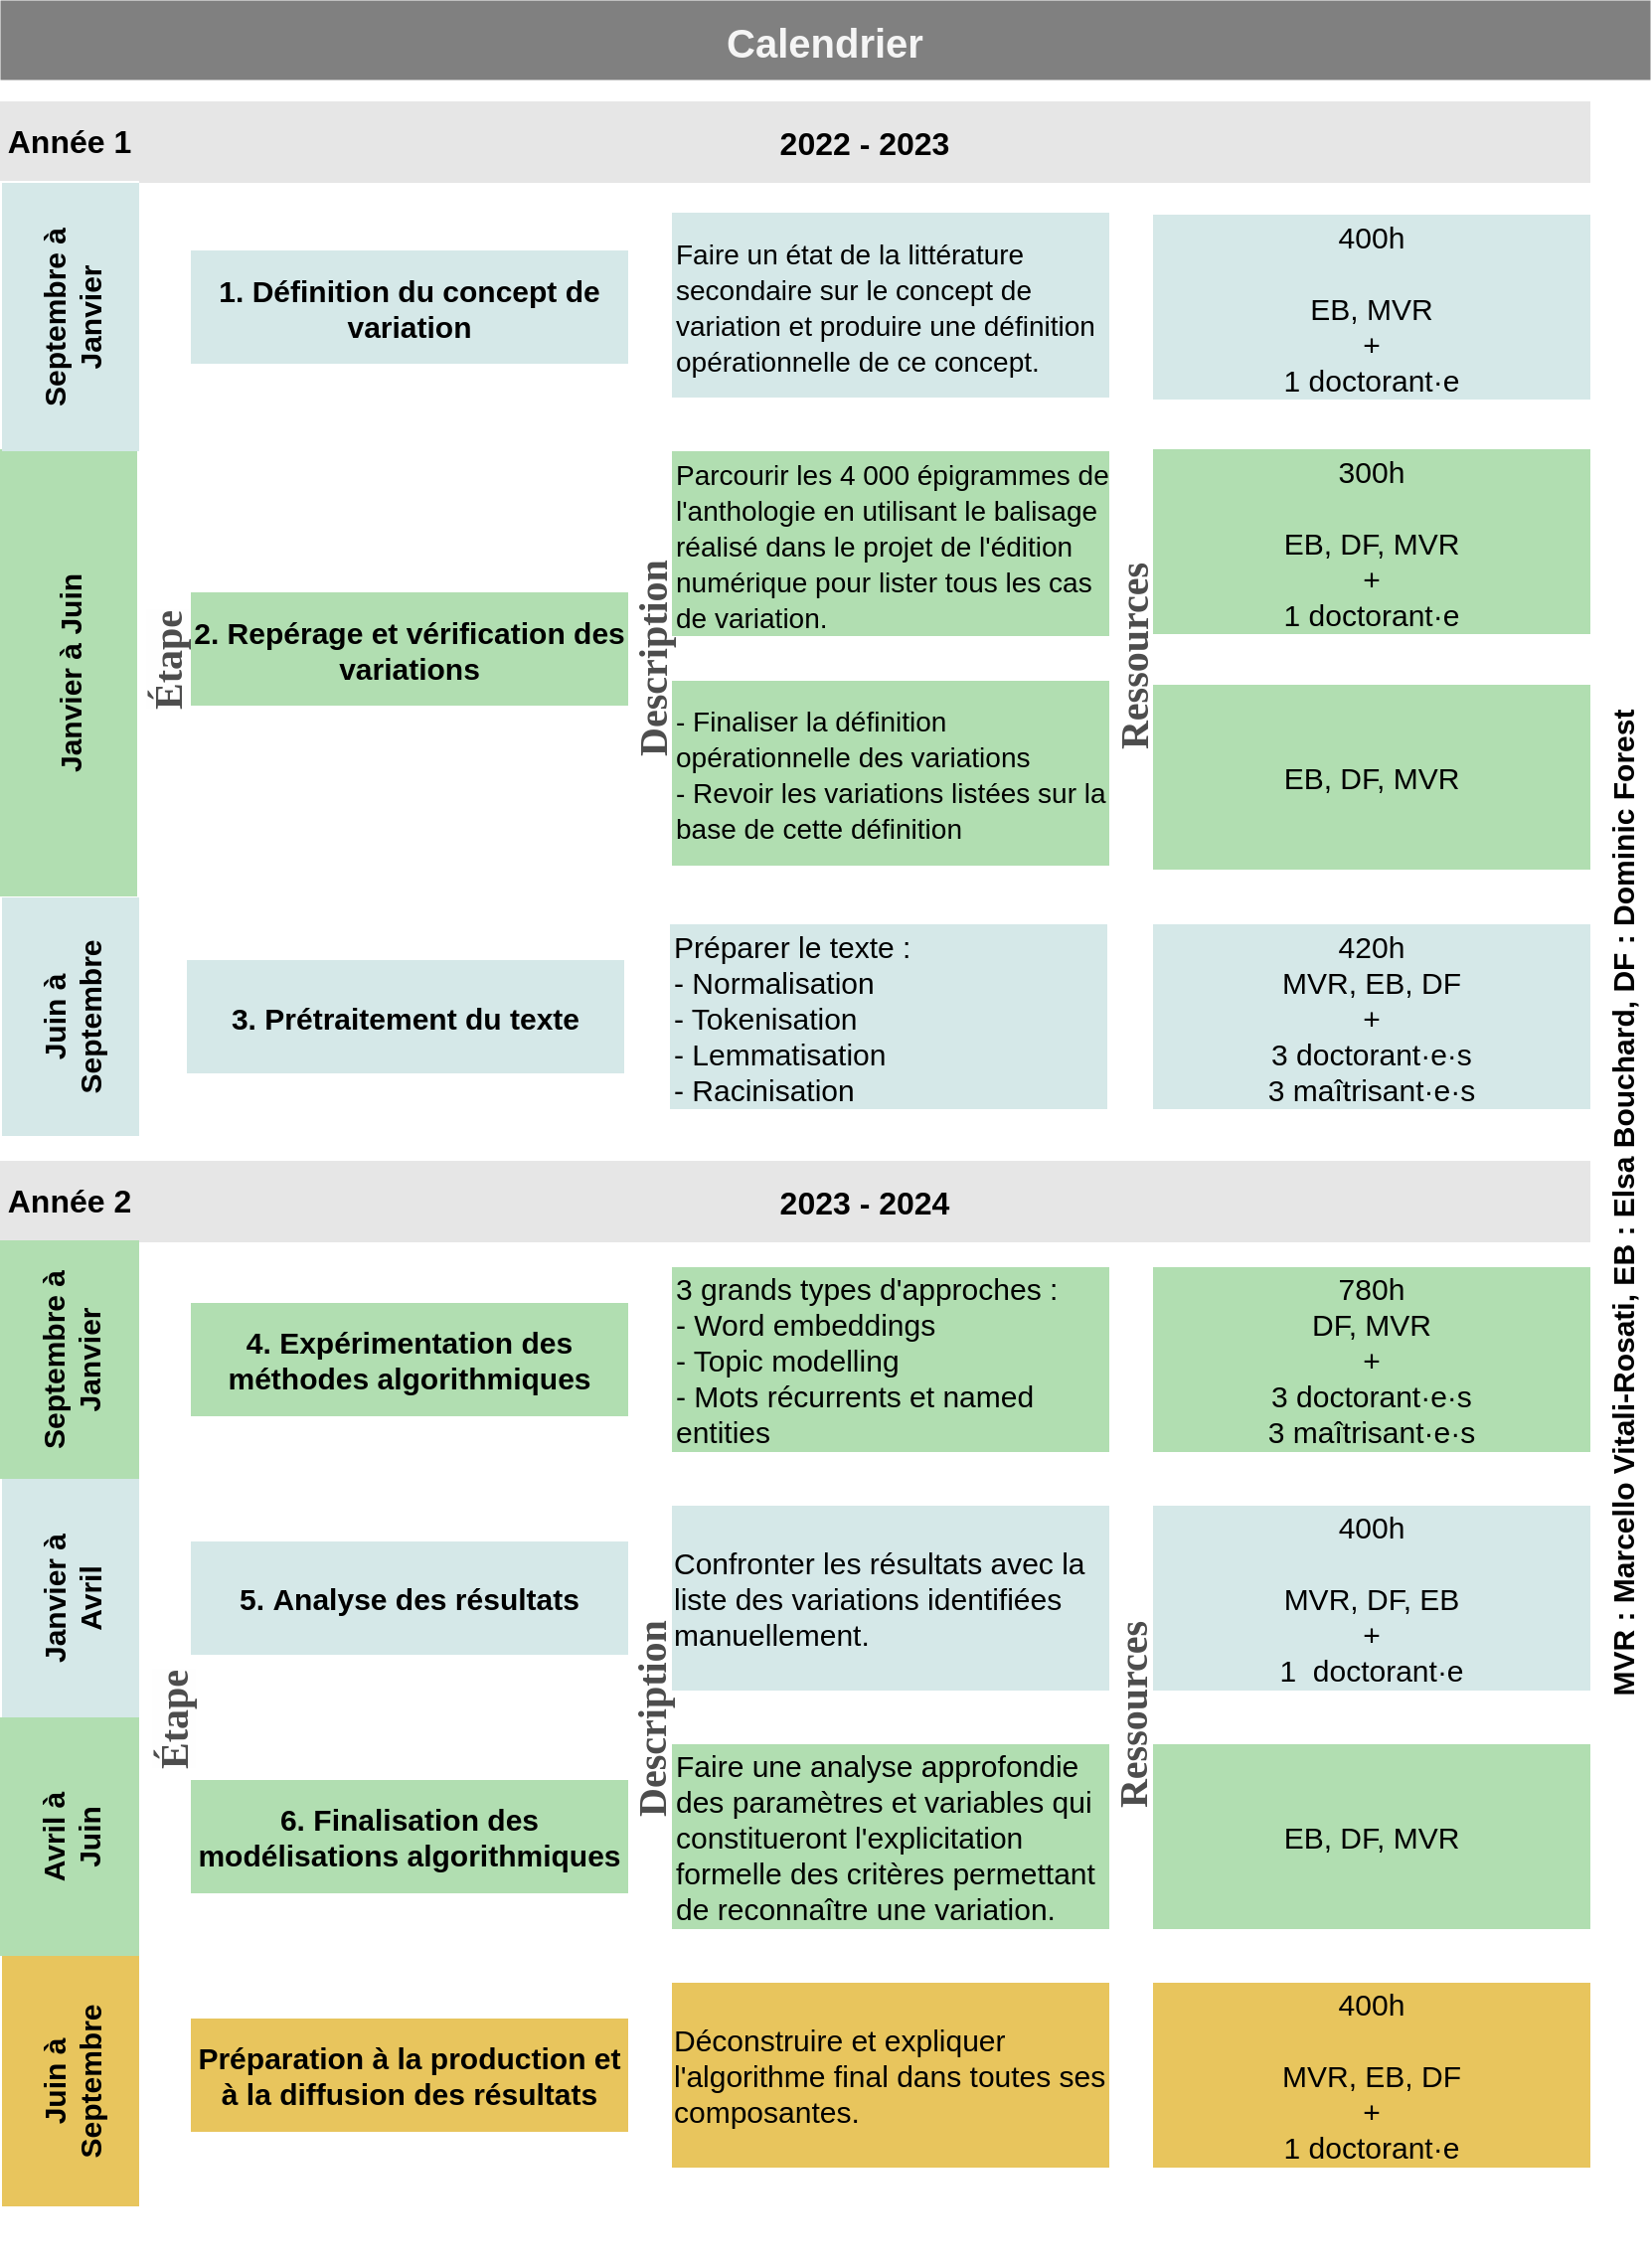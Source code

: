 <mxfile version="16.4.3" type="github" pages="2">
  <diagram id="nSknkcODzsTG4G_3UIwG" name="Page-1">
    <mxGraphModel dx="1350" dy="793" grid="1" gridSize="10" guides="1" tooltips="1" connect="1" arrows="1" fold="1" page="1" pageScale="1" pageWidth="827" pageHeight="1169" math="0" shadow="0">
      <root>
        <mxCell id="0" />
        <mxCell id="1" parent="0" />
        <mxCell id="KtcMa4PKy6_l-OY6IkqE-1" value="Calendrier" style="swimlane;startSize=40;strokeColor=none;fontSize=20;strokeWidth=0;fillColor=#808080;fontColor=#F5F5F5;" parent="1" vertex="1">
          <mxGeometry y="1" width="830" height="1139" as="geometry" />
        </mxCell>
        <mxCell id="lG-33SfAssL8Ct2ib1fu-3" value="&lt;b&gt;&lt;font style=&quot;font-size: 16px&quot;&gt;2023 - 2024&lt;/font&gt;&lt;/b&gt;" style="rounded=0;whiteSpace=wrap;html=1;shadow=0;sketch=0;strokeColor=none;fillColor=#E6E6E6;" parent="KtcMa4PKy6_l-OY6IkqE-1" vertex="1">
          <mxGeometry x="70" y="584" width="730" height="41" as="geometry" />
        </mxCell>
        <mxCell id="lG-33SfAssL8Ct2ib1fu-4" value="&lt;b&gt;&lt;font style=&quot;font-size: 16px&quot;&gt;2022 - 2023&lt;/font&gt;&lt;/b&gt;" style="rounded=0;whiteSpace=wrap;html=1;shadow=0;sketch=0;strokeColor=none;fillColor=#E6E6E6;" parent="KtcMa4PKy6_l-OY6IkqE-1" vertex="1">
          <mxGeometry x="70" y="51" width="730" height="41" as="geometry" />
        </mxCell>
        <mxCell id="lG-33SfAssL8Ct2ib1fu-5" value="&lt;b&gt;Année 1&lt;/b&gt;" style="rounded=0;whiteSpace=wrap;html=1;shadow=0;sketch=0;fontSize=16;strokeColor=none;fillColor=#E6E6E6;" parent="KtcMa4PKy6_l-OY6IkqE-1" vertex="1">
          <mxGeometry y="51" width="70" height="40" as="geometry" />
        </mxCell>
        <mxCell id="lG-33SfAssL8Ct2ib1fu-6" value="&lt;b&gt;Année 2&lt;br&gt;&lt;/b&gt;" style="rounded=0;whiteSpace=wrap;html=1;shadow=0;sketch=0;fontSize=16;strokeColor=none;fillColor=#E6E6E6;" parent="KtcMa4PKy6_l-OY6IkqE-1" vertex="1">
          <mxGeometry y="584" width="70" height="40" as="geometry" />
        </mxCell>
        <mxCell id="KtcMa4PKy6_l-OY6IkqE-16" value="Juin à&#xa;Septembre" style="swimlane;horizontal=0;startSize=69;fontSize=15;strokeWidth=1;strokeColor=none;fillColor=#D5E8E8;" parent="KtcMa4PKy6_l-OY6IkqE-1" vertex="1">
          <mxGeometry x="1" y="451.5" width="781" height="120" as="geometry" />
        </mxCell>
        <mxCell id="KtcMa4PKy6_l-OY6IkqE-17" value="" style="edgeStyle=orthogonalEdgeStyle;rounded=0;orthogonalLoop=1;jettySize=auto;html=1;fontFamily=Garamond;fontSize=17;endSize=6;strokeWidth=3;startArrow=none;" parent="KtcMa4PKy6_l-OY6IkqE-16" edge="1">
          <mxGeometry relative="1" as="geometry">
            <mxPoint x="380" y="176" as="sourcePoint" />
            <mxPoint x="380" y="176" as="targetPoint" />
          </mxGeometry>
        </mxCell>
        <mxCell id="KtcMa4PKy6_l-OY6IkqE-18" value="&lt;div align=&quot;left&quot;&gt;Préparer le texte :&lt;/div&gt;&lt;div align=&quot;left&quot;&gt;- Normalisation&lt;/div&gt;&lt;div align=&quot;left&quot;&gt;- Tokenisation&lt;/div&gt;&lt;div align=&quot;left&quot;&gt;- Lemmatisation&lt;br&gt;&lt;/div&gt;&lt;div&gt;- Racinisation&lt;br&gt;&lt;/div&gt;" style="rounded=0;whiteSpace=wrap;html=1;dashed=1;fontSize=15;dashPattern=1 4;align=left;fillColor=#D5E8E8;strokeColor=none;" parent="KtcMa4PKy6_l-OY6IkqE-16" vertex="1">
          <mxGeometry x="336" y="13.5" width="220" height="93" as="geometry" />
        </mxCell>
        <mxCell id="KtcMa4PKy6_l-OY6IkqE-19" value="&lt;div&gt;420h&lt;/div&gt;&lt;div&gt;MVR, EB, DF&lt;/div&gt;&lt;div&gt;+&lt;br&gt;&lt;/div&gt;&lt;div&gt;3 doctorant·e·s&lt;/div&gt;&lt;div&gt;3 maîtrisant·e·s&lt;br&gt;&lt;/div&gt;" style="rounded=0;whiteSpace=wrap;html=1;dashed=1;fontSize=15;dashPattern=1 4;align=center;fillColor=#D5E8E8;strokeColor=none;" parent="KtcMa4PKy6_l-OY6IkqE-16" vertex="1">
          <mxGeometry x="579" y="13.5" width="220" height="93" as="geometry" />
        </mxCell>
        <mxCell id="KtcMa4PKy6_l-OY6IkqE-20" value="&lt;b&gt;3.&lt;/b&gt; &lt;b&gt;Prétraitement du texte&lt;/b&gt;" style="rounded=0;whiteSpace=wrap;html=1;dashed=1;fontSize=15;dashPattern=1 4;align=center;fillColor=#D5E8E8;strokeColor=none;gradientColor=none;gradientDirection=east;" parent="KtcMa4PKy6_l-OY6IkqE-16" vertex="1">
          <mxGeometry x="93" y="31.5" width="220" height="57" as="geometry" />
        </mxCell>
        <mxCell id="KtcMa4PKy6_l-OY6IkqE-26" value="Janvier à&#xa;Avril" style="swimlane;horizontal=0;startSize=69;fontSize=15;strokeWidth=1;strokeColor=none;fillColor=#D5E8E8;" parent="KtcMa4PKy6_l-OY6IkqE-1" vertex="1">
          <mxGeometry x="1" y="744" width="780" height="120" as="geometry" />
        </mxCell>
        <mxCell id="KtcMa4PKy6_l-OY6IkqE-27" value="" style="edgeStyle=orthogonalEdgeStyle;rounded=0;orthogonalLoop=1;jettySize=auto;html=1;fontFamily=Garamond;fontSize=17;endSize=6;strokeWidth=3;startArrow=none;" parent="KtcMa4PKy6_l-OY6IkqE-26" edge="1">
          <mxGeometry relative="1" as="geometry">
            <mxPoint x="380" y="139" as="sourcePoint" />
            <mxPoint x="380" y="139" as="targetPoint" />
          </mxGeometry>
        </mxCell>
        <mxCell id="KtcMa4PKy6_l-OY6IkqE-28" value="&lt;div align=&quot;left&quot;&gt;Confronter les résultats avec la liste des variations identifiées manuellement.&lt;br&gt;&lt;/div&gt;" style="rounded=0;whiteSpace=wrap;html=1;dashed=1;fontSize=15;dashPattern=1 4;align=center;fillColor=#D5E8E8;strokeColor=none;" parent="KtcMa4PKy6_l-OY6IkqE-26" vertex="1">
          <mxGeometry x="337" y="13.5" width="220" height="93" as="geometry" />
        </mxCell>
        <mxCell id="KtcMa4PKy6_l-OY6IkqE-29" value="&lt;div&gt;400h&lt;/div&gt;&lt;div&gt;&lt;br&gt;&lt;/div&gt;&lt;div&gt;MVR, DF, EB&lt;/div&gt;&lt;div&gt;+&lt;br&gt;&lt;/div&gt;&lt;div&gt;1&amp;nbsp; doctorant·e&lt;br&gt;&lt;/div&gt;" style="rounded=0;whiteSpace=wrap;html=1;dashed=1;fontSize=15;dashPattern=1 4;align=center;fillColor=#D5E8E8;strokeColor=none;" parent="KtcMa4PKy6_l-OY6IkqE-26" vertex="1">
          <mxGeometry x="579" y="13.5" width="220" height="93" as="geometry" />
        </mxCell>
        <mxCell id="KtcMa4PKy6_l-OY6IkqE-30" value="&lt;b&gt;5.&lt;/b&gt; &lt;b&gt;Analyse des résultats&lt;/b&gt;" style="rounded=0;whiteSpace=wrap;html=1;dashed=1;fontSize=15;dashPattern=1 4;align=center;fillColor=#D5E8E8;strokeColor=none;gradientColor=none;gradientDirection=east;" parent="KtcMa4PKy6_l-OY6IkqE-26" vertex="1">
          <mxGeometry x="95" y="31.5" width="220" height="57" as="geometry" />
        </mxCell>
        <mxCell id="KtcMa4PKy6_l-OY6IkqE-36" value="Juin à&#xa;Septembre" style="swimlane;horizontal=0;startSize=69;fontSize=15;strokeWidth=1;strokeColor=none;fillColor=#E8C55D;" parent="KtcMa4PKy6_l-OY6IkqE-1" vertex="1">
          <mxGeometry x="1" y="984" width="799" height="126" as="geometry" />
        </mxCell>
        <mxCell id="KtcMa4PKy6_l-OY6IkqE-37" value="" style="edgeStyle=orthogonalEdgeStyle;rounded=0;orthogonalLoop=1;jettySize=auto;html=1;fontFamily=Garamond;fontSize=17;endSize=6;strokeWidth=3;startArrow=none;" parent="KtcMa4PKy6_l-OY6IkqE-36" edge="1">
          <mxGeometry relative="1" as="geometry">
            <mxPoint x="380" y="139" as="sourcePoint" />
            <mxPoint x="380" y="139" as="targetPoint" />
          </mxGeometry>
        </mxCell>
        <mxCell id="KtcMa4PKy6_l-OY6IkqE-38" value="&lt;div align=&quot;left&quot;&gt;Déconstruire et expliquer l&#39;algorithme final dans toutes ses composantes.&lt;br&gt;&lt;/div&gt;" style="rounded=0;whiteSpace=wrap;html=1;dashed=1;fontSize=15;dashPattern=1 4;align=center;fillColor=#E8C55D;strokeColor=none;" parent="KtcMa4PKy6_l-OY6IkqE-36" vertex="1">
          <mxGeometry x="337" y="13.5" width="220" height="93" as="geometry" />
        </mxCell>
        <mxCell id="KtcMa4PKy6_l-OY6IkqE-39" value="&lt;div&gt;400h&lt;/div&gt;&lt;div&gt;&lt;br&gt;&lt;/div&gt;&lt;div&gt;MVR, EB, DF&lt;/div&gt;&lt;div&gt;+&lt;br&gt;&lt;/div&gt;&lt;div&gt;1 doctorant·e&lt;br&gt;&lt;/div&gt;" style="rounded=0;whiteSpace=wrap;html=1;dashed=1;fontSize=15;dashPattern=1 4;align=center;fillColor=#E8C55D;strokeColor=none;" parent="KtcMa4PKy6_l-OY6IkqE-36" vertex="1">
          <mxGeometry x="579" y="13.5" width="220" height="93" as="geometry" />
        </mxCell>
        <mxCell id="KtcMa4PKy6_l-OY6IkqE-40" value="&lt;b&gt;Préparation à la production et à la diffusion des résultats&lt;/b&gt;" style="rounded=0;whiteSpace=wrap;html=1;dashed=1;fontSize=15;dashPattern=1 4;align=center;fillColor=#E8C55D;strokeColor=none;" parent="KtcMa4PKy6_l-OY6IkqE-36" vertex="1">
          <mxGeometry x="95" y="31.5" width="220" height="57" as="geometry" />
        </mxCell>
        <mxCell id="R3BeI2WN0M2upQm-vhoh-3" value="&lt;font style=&quot;font-size: 15px&quot;&gt;&lt;b&gt;&lt;font style=&quot;font-size: 15px&quot;&gt;MVR : Marcello Vitali-Rosati, EB : Elsa Bouchard, DF : Dominic Forest&lt;/font&gt;&lt;/b&gt;&lt;/font&gt;" style="rounded=0;whiteSpace=wrap;html=1;strokeColor=none;rotation=-90;fillColor=none;" parent="KtcMa4PKy6_l-OY6IkqE-1" vertex="1">
          <mxGeometry x="456" y="595" width="720" height="20" as="geometry" />
        </mxCell>
        <mxCell id="KtcMa4PKy6_l-OY6IkqE-11" value="Janvier à Juin" style="swimlane;horizontal=0;startSize=69;fontSize=15;strokeWidth=1;strokeColor=none;fillColor=#B1DEB1;" parent="1" vertex="1">
          <mxGeometry y="227" width="800" height="225" as="geometry" />
        </mxCell>
        <mxCell id="KtcMa4PKy6_l-OY6IkqE-12" value="" style="edgeStyle=orthogonalEdgeStyle;rounded=0;orthogonalLoop=1;jettySize=auto;html=1;fontFamily=Garamond;fontSize=17;endSize=6;strokeWidth=3;startArrow=none;" parent="KtcMa4PKy6_l-OY6IkqE-11" edge="1">
          <mxGeometry relative="1" as="geometry">
            <mxPoint x="380" y="139" as="sourcePoint" />
            <mxPoint x="380" y="139" as="targetPoint" />
          </mxGeometry>
        </mxCell>
        <mxCell id="KtcMa4PKy6_l-OY6IkqE-13" value="&lt;div align=&quot;left&quot;&gt;&lt;font style=&quot;font-size: 14px&quot;&gt;- Finaliser la définition opérationnelle des variations&lt;/font&gt;&lt;br&gt;&lt;font style=&quot;font-size: 14px&quot;&gt;- Revoir les variations listées sur la base de cette définition&lt;/font&gt;&lt;/div&gt;" style="rounded=0;whiteSpace=wrap;html=1;dashed=1;fontSize=15;dashPattern=1 4;align=left;fillColor=#B1DEB1;strokeColor=none;" parent="KtcMa4PKy6_l-OY6IkqE-11" vertex="1">
          <mxGeometry x="338" y="116.5" width="220" height="93" as="geometry" />
        </mxCell>
        <mxCell id="KtcMa4PKy6_l-OY6IkqE-14" value="EB, DF, MVR" style="rounded=0;whiteSpace=wrap;html=1;dashed=1;fontSize=15;dashPattern=1 4;align=center;fillColor=#B1DEB1;strokeColor=none;" parent="KtcMa4PKy6_l-OY6IkqE-11" vertex="1">
          <mxGeometry x="580" y="118.5" width="220" height="93" as="geometry" />
        </mxCell>
        <mxCell id="KtcMa4PKy6_l-OY6IkqE-9" value="300h&lt;div&gt;&lt;br&gt;&lt;/div&gt;&lt;div&gt;&lt;div&gt;EB, DF, MVR&lt;/div&gt;&lt;div&gt;+&lt;br&gt;&lt;/div&gt;1 doctorant·e&lt;/div&gt;" style="rounded=0;whiteSpace=wrap;html=1;dashed=1;fontSize=15;dashPattern=1 4;align=center;fillColor=#B1DEB1;strokeColor=none;" parent="KtcMa4PKy6_l-OY6IkqE-11" vertex="1">
          <mxGeometry x="580" width="220" height="93" as="geometry" />
        </mxCell>
        <mxCell id="1y57VVVnvO8If9CbTbJS-5" value="&lt;font style=&quot;font-size: 20px&quot; face=&quot;Lucida Console&quot; color=&quot;#4D4D4D&quot;&gt;&lt;b&gt;&lt;font style=&quot;font-size: 20px&quot;&gt;&lt;font style=&quot;font-size: 20px&quot;&gt;Ressources&lt;br&gt;&lt;/font&gt;&lt;/font&gt;&lt;/b&gt;&lt;/font&gt;" style="rounded=0;whiteSpace=wrap;html=1;strokeColor=none;rotation=-90;fillColor=none;" parent="KtcMa4PKy6_l-OY6IkqE-11" vertex="1">
          <mxGeometry x="341" y="94" width="457" height="20" as="geometry" />
        </mxCell>
        <mxCell id="1y57VVVnvO8If9CbTbJS-6" value="&lt;font face=&quot;Lucida Console&quot;&gt;&lt;b&gt;&lt;font style=&quot;font-size: 20px&quot; color=&quot;#4D4D4D&quot;&gt;Description&lt;/font&gt;&lt;/b&gt;&lt;/font&gt;" style="rounded=0;whiteSpace=wrap;html=1;strokeColor=none;rotation=-90;fillColor=none;" parent="KtcMa4PKy6_l-OY6IkqE-11" vertex="1">
          <mxGeometry x="100" y="95" width="455" height="20" as="geometry" />
        </mxCell>
        <mxCell id="1y57VVVnvO8If9CbTbJS-7" value="&lt;b&gt;&lt;font style=&quot;font-size: 20px&quot; face=&quot;Lucida Console&quot; color=&quot;#4D4D4D&quot;&gt;&lt;span style=&quot;font-style: normal ; letter-spacing: normal ; text-align: left ; text-indent: 0px ; text-transform: none ; word-spacing: 0px ; background-color: rgba(221 , 223 , 228 , 0.04) ; display: inline ; float: none&quot;&gt;Étape&lt;/span&gt;&lt;/font&gt;&lt;/b&gt;" style="rounded=0;whiteSpace=wrap;html=1;strokeColor=none;rotation=-90;fillColor=none;" parent="KtcMa4PKy6_l-OY6IkqE-11" vertex="1">
          <mxGeometry x="-144" y="96" width="455" height="20" as="geometry" />
        </mxCell>
        <mxCell id="KtcMa4PKy6_l-OY6IkqE-21" value="Septembre à&#xa;Janvier" style="swimlane;horizontal=0;startSize=70;fontSize=15;strokeWidth=1;strokeColor=none;fillColor=#B1DEB1;" parent="1" vertex="1">
          <mxGeometry y="625" width="800" height="120" as="geometry">
            <mxRectangle x="10" y="600" width="30" height="140" as="alternateBounds" />
          </mxGeometry>
        </mxCell>
        <mxCell id="KtcMa4PKy6_l-OY6IkqE-22" value="" style="edgeStyle=orthogonalEdgeStyle;rounded=0;orthogonalLoop=1;jettySize=auto;html=1;fontFamily=Garamond;fontSize=17;endSize=6;strokeWidth=3;startArrow=none;" parent="KtcMa4PKy6_l-OY6IkqE-21" edge="1">
          <mxGeometry relative="1" as="geometry">
            <mxPoint x="380" y="139" as="sourcePoint" />
            <mxPoint x="380" y="139" as="targetPoint" />
          </mxGeometry>
        </mxCell>
        <mxCell id="KtcMa4PKy6_l-OY6IkqE-23" value="&lt;div align=&quot;left&quot;&gt;3 grands types d&#39;approches :&lt;br&gt;- Word embeddings&lt;br&gt;- Topic modelling&lt;br&gt;- Mots récurrents et named entities&lt;/div&gt;" style="rounded=0;whiteSpace=wrap;html=1;dashed=1;fontSize=15;dashPattern=1 4;align=left;fillColor=#B1DEB1;strokeColor=none;" parent="KtcMa4PKy6_l-OY6IkqE-21" vertex="1">
          <mxGeometry x="338" y="13.5" width="220" height="93" as="geometry" />
        </mxCell>
        <mxCell id="KtcMa4PKy6_l-OY6IkqE-24" value="&lt;div&gt;780h&lt;br&gt;&lt;/div&gt;&lt;div&gt;DF, MVR&lt;/div&gt;&lt;div&gt;+&lt;br&gt;&lt;/div&gt;&lt;div&gt;3 doctorant·e·s&lt;/div&gt;&lt;div&gt;3 maîtrisant·e·s&lt;br&gt;&lt;/div&gt;" style="rounded=0;whiteSpace=wrap;html=1;dashed=1;fontSize=15;dashPattern=1 4;align=center;fillColor=#B1DEB1;strokeColor=none;" parent="KtcMa4PKy6_l-OY6IkqE-21" vertex="1">
          <mxGeometry x="580" y="13.5" width="220" height="93" as="geometry" />
        </mxCell>
        <mxCell id="KtcMa4PKy6_l-OY6IkqE-25" value="&lt;b&gt;4.&lt;/b&gt; &lt;b&gt;Expérimentation des méthodes algorithmiques&lt;br&gt;&lt;/b&gt;" style="rounded=0;whiteSpace=wrap;html=1;dashed=1;fontSize=15;dashPattern=1 4;align=center;fillColor=#B1DEB1;strokeColor=none;" parent="KtcMa4PKy6_l-OY6IkqE-21" vertex="1">
          <mxGeometry x="96" y="31.5" width="220" height="57" as="geometry" />
        </mxCell>
        <mxCell id="KtcMa4PKy6_l-OY6IkqE-31" value="Avril à&#xa;Juin" style="swimlane;horizontal=0;startSize=70;fontSize=15;strokeWidth=1;strokeColor=none;fillColor=#B1DEB1;" parent="1" vertex="1">
          <mxGeometry y="865" width="800" height="120" as="geometry" />
        </mxCell>
        <mxCell id="KtcMa4PKy6_l-OY6IkqE-32" value="" style="edgeStyle=orthogonalEdgeStyle;rounded=0;orthogonalLoop=1;jettySize=auto;html=1;fontFamily=Garamond;fontSize=17;endSize=6;strokeWidth=3;startArrow=none;" parent="KtcMa4PKy6_l-OY6IkqE-31" edge="1">
          <mxGeometry relative="1" as="geometry">
            <mxPoint x="380" y="139" as="sourcePoint" />
            <mxPoint x="380" y="139" as="targetPoint" />
          </mxGeometry>
        </mxCell>
        <mxCell id="KtcMa4PKy6_l-OY6IkqE-33" value="Faire une analyse approfondie des paramètres et variables qui constitueront l&#39;explicitation formelle des critères permettant de reconnaître une variation." style="rounded=0;whiteSpace=wrap;html=1;dashed=1;fontSize=15;dashPattern=1 4;align=left;fillColor=#B1DEB1;strokeColor=none;" parent="KtcMa4PKy6_l-OY6IkqE-31" vertex="1">
          <mxGeometry x="338" y="13.5" width="220" height="93" as="geometry" />
        </mxCell>
        <mxCell id="KtcMa4PKy6_l-OY6IkqE-34" value="EB, DF, MVR" style="rounded=0;whiteSpace=wrap;html=1;dashed=1;fontSize=15;dashPattern=1 4;align=center;fillColor=#B1DEB1;strokeColor=none;" parent="KtcMa4PKy6_l-OY6IkqE-31" vertex="1">
          <mxGeometry x="580" y="13.5" width="220" height="93" as="geometry" />
        </mxCell>
        <mxCell id="KtcMa4PKy6_l-OY6IkqE-35" value="&lt;b&gt;6.&lt;/b&gt; &lt;b&gt;Finalisation des modélisations algorithmiques&lt;/b&gt;" style="rounded=0;whiteSpace=wrap;html=1;dashed=1;fontSize=15;dashPattern=1 4;align=center;fillColor=#B1DEB1;strokeColor=none;" parent="KtcMa4PKy6_l-OY6IkqE-31" vertex="1">
          <mxGeometry x="96" y="31.5" width="220" height="57" as="geometry" />
        </mxCell>
        <mxCell id="1y57VVVnvO8If9CbTbJS-1" value="&lt;font style=&quot;font-size: 20px&quot; face=&quot;Lucida Console&quot;&gt;&lt;font style=&quot;font-size: 20px&quot;&gt;&lt;font color=&quot;#4D4D4D&quot;&gt;&lt;b&gt;Ressources&lt;/b&gt;&lt;/font&gt;&lt;br&gt;&lt;/font&gt;&lt;/font&gt;" style="rounded=0;whiteSpace=wrap;html=1;strokeColor=none;rotation=-90;fillColor=none;" parent="KtcMa4PKy6_l-OY6IkqE-31" vertex="1">
          <mxGeometry x="341.5" y="-11" width="455" height="20" as="geometry" />
        </mxCell>
        <mxCell id="1y57VVVnvO8If9CbTbJS-3" value="&lt;font face=&quot;Lucida Console&quot; color=&quot;#4D4D4D&quot;&gt;&lt;b&gt;&lt;font style=&quot;font-size: 20px&quot;&gt;Description&lt;/font&gt;&lt;/b&gt;&lt;/font&gt;" style="rounded=0;whiteSpace=wrap;html=1;strokeColor=none;rotation=-90;fillColor=none;" parent="KtcMa4PKy6_l-OY6IkqE-31" vertex="1">
          <mxGeometry x="99" y="-9.5" width="455" height="20" as="geometry" />
        </mxCell>
        <mxCell id="1y57VVVnvO8If9CbTbJS-4" value="&lt;b&gt;&lt;font style=&quot;font-size: 20px&quot; face=&quot;Lucida Console&quot; color=&quot;#4D4D4D&quot;&gt;&lt;span style=&quot;font-style: normal ; letter-spacing: normal ; text-align: left ; text-indent: 0px ; text-transform: none ; word-spacing: 0px ; background-color: rgba(221 , 223 , 228 , 0.04) ; display: inline ; float: none&quot;&gt;Étape&lt;/span&gt;&lt;/font&gt;&lt;/b&gt;" style="rounded=0;whiteSpace=wrap;html=1;strokeColor=none;rotation=-90;fillColor=none;" parent="KtcMa4PKy6_l-OY6IkqE-31" vertex="1">
          <mxGeometry x="-141" y="-9" width="455" height="20" as="geometry" />
        </mxCell>
        <mxCell id="KtcMa4PKy6_l-OY6IkqE-3" value="Septembre à&#xa;Janvier" style="swimlane;horizontal=0;startSize=69;fontSize=15;strokeWidth=1;strokeColor=none;fillColor=#D5E8E8;gradientColor=none;" parent="1" vertex="1">
          <mxGeometry x="1" y="93" width="799" height="135" as="geometry" />
        </mxCell>
        <mxCell id="KtcMa4PKy6_l-OY6IkqE-4" value="" style="edgeStyle=orthogonalEdgeStyle;rounded=0;orthogonalLoop=1;jettySize=auto;html=1;fontFamily=Garamond;fontSize=17;endSize=6;strokeWidth=3;startArrow=none;" parent="KtcMa4PKy6_l-OY6IkqE-3" edge="1">
          <mxGeometry relative="1" as="geometry">
            <mxPoint x="380" y="139" as="sourcePoint" />
            <mxPoint x="380" y="139" as="targetPoint" />
          </mxGeometry>
        </mxCell>
        <mxCell id="KtcMa4PKy6_l-OY6IkqE-5" value="&lt;b&gt;1. Définition du concept de variation&lt;/b&gt;" style="rounded=0;whiteSpace=wrap;html=1;dashed=1;fontSize=15;dashPattern=1 4;align=center;fillColor=#D5E8E8;strokeColor=none;gradientColor=none;gradientDirection=east;" parent="KtcMa4PKy6_l-OY6IkqE-3" vertex="1">
          <mxGeometry x="95" y="34" width="220" height="57" as="geometry" />
        </mxCell>
        <mxCell id="KtcMa4PKy6_l-OY6IkqE-7" value="&lt;div&gt;400h&lt;/div&gt;&lt;div&gt;&lt;br&gt;&lt;/div&gt;&lt;div&gt;EB, MVR&lt;/div&gt;&lt;div&gt;+&lt;br&gt;&lt;/div&gt;&lt;div&gt;1 doctorant·e&lt;br&gt;&lt;/div&gt;" style="rounded=0;whiteSpace=wrap;html=1;dashed=1;fontSize=15;dashPattern=1 4;align=center;fillColor=#D5E8E8;strokeColor=none;gradientColor=none;gradientDirection=east;" parent="KtcMa4PKy6_l-OY6IkqE-3" vertex="1">
          <mxGeometry x="579" y="16" width="220" height="93" as="geometry" />
        </mxCell>
        <mxCell id="KtcMa4PKy6_l-OY6IkqE-8" value="&lt;div align=&quot;left&quot;&gt;&lt;font style=&quot;font-size: 14px&quot;&gt;Faire un état de la littérature secondaire sur le concept de variation et produire une définition opérationnelle de ce concept.&lt;/font&gt;&lt;/div&gt;" style="rounded=0;whiteSpace=wrap;html=1;dashed=1;fontSize=15;dashPattern=1 4;align=left;fillColor=#D5E8E8;strokeColor=none;gradientColor=none;gradientDirection=east;" parent="KtcMa4PKy6_l-OY6IkqE-3" vertex="1">
          <mxGeometry x="337" y="15" width="220" height="93" as="geometry" />
        </mxCell>
        <mxCell id="R3BeI2WN0M2upQm-vhoh-2" value="&lt;b&gt;2.&lt;/b&gt; &lt;b&gt;Repérage et vérification des variations&lt;/b&gt;" style="rounded=0;whiteSpace=wrap;html=1;dashed=1;fontSize=15;dashPattern=1 4;align=center;fillColor=#B1DEB1;strokeColor=none;gradientColor=none;" parent="KtcMa4PKy6_l-OY6IkqE-3" vertex="1">
          <mxGeometry x="95" y="206" width="220" height="57" as="geometry" />
        </mxCell>
        <mxCell id="KtcMa4PKy6_l-OY6IkqE-6" value="&lt;div align=&quot;left&quot;&gt;&lt;font style=&quot;font-size: 14px&quot;&gt;Parcourir les 4 000 épigrammes de l&#39;anthologie en utilisant le balisage réalisé dans le projet de l&#39;édition numérique pour lister tous les cas de variation.&lt;/font&gt;&lt;/div&gt;" style="rounded=0;whiteSpace=wrap;html=1;dashed=1;fontSize=15;dashPattern=1 4;align=left;sketch=0;shadow=0;fillColor=#B1DEB1;strokeColor=none;" parent="KtcMa4PKy6_l-OY6IkqE-3" vertex="1">
          <mxGeometry x="337" y="135" width="220" height="93" as="geometry" />
        </mxCell>
      </root>
    </mxGraphModel>
  </diagram>
  <diagram id="GK8MpaVW0KsiUNnTzT1A" name="Page-2">
    <mxGraphModel dx="1350" dy="793" grid="1" gridSize="10" guides="1" tooltips="1" connect="1" arrows="1" fold="1" page="1" pageScale="1" pageWidth="827" pageHeight="1169" math="0" shadow="0">
      <root>
        <mxCell id="rvtYnJovJB2i6UnBzKns-0" />
        <mxCell id="rvtYnJovJB2i6UnBzKns-1" parent="rvtYnJovJB2i6UnBzKns-0" />
      </root>
    </mxGraphModel>
  </diagram>
</mxfile>
